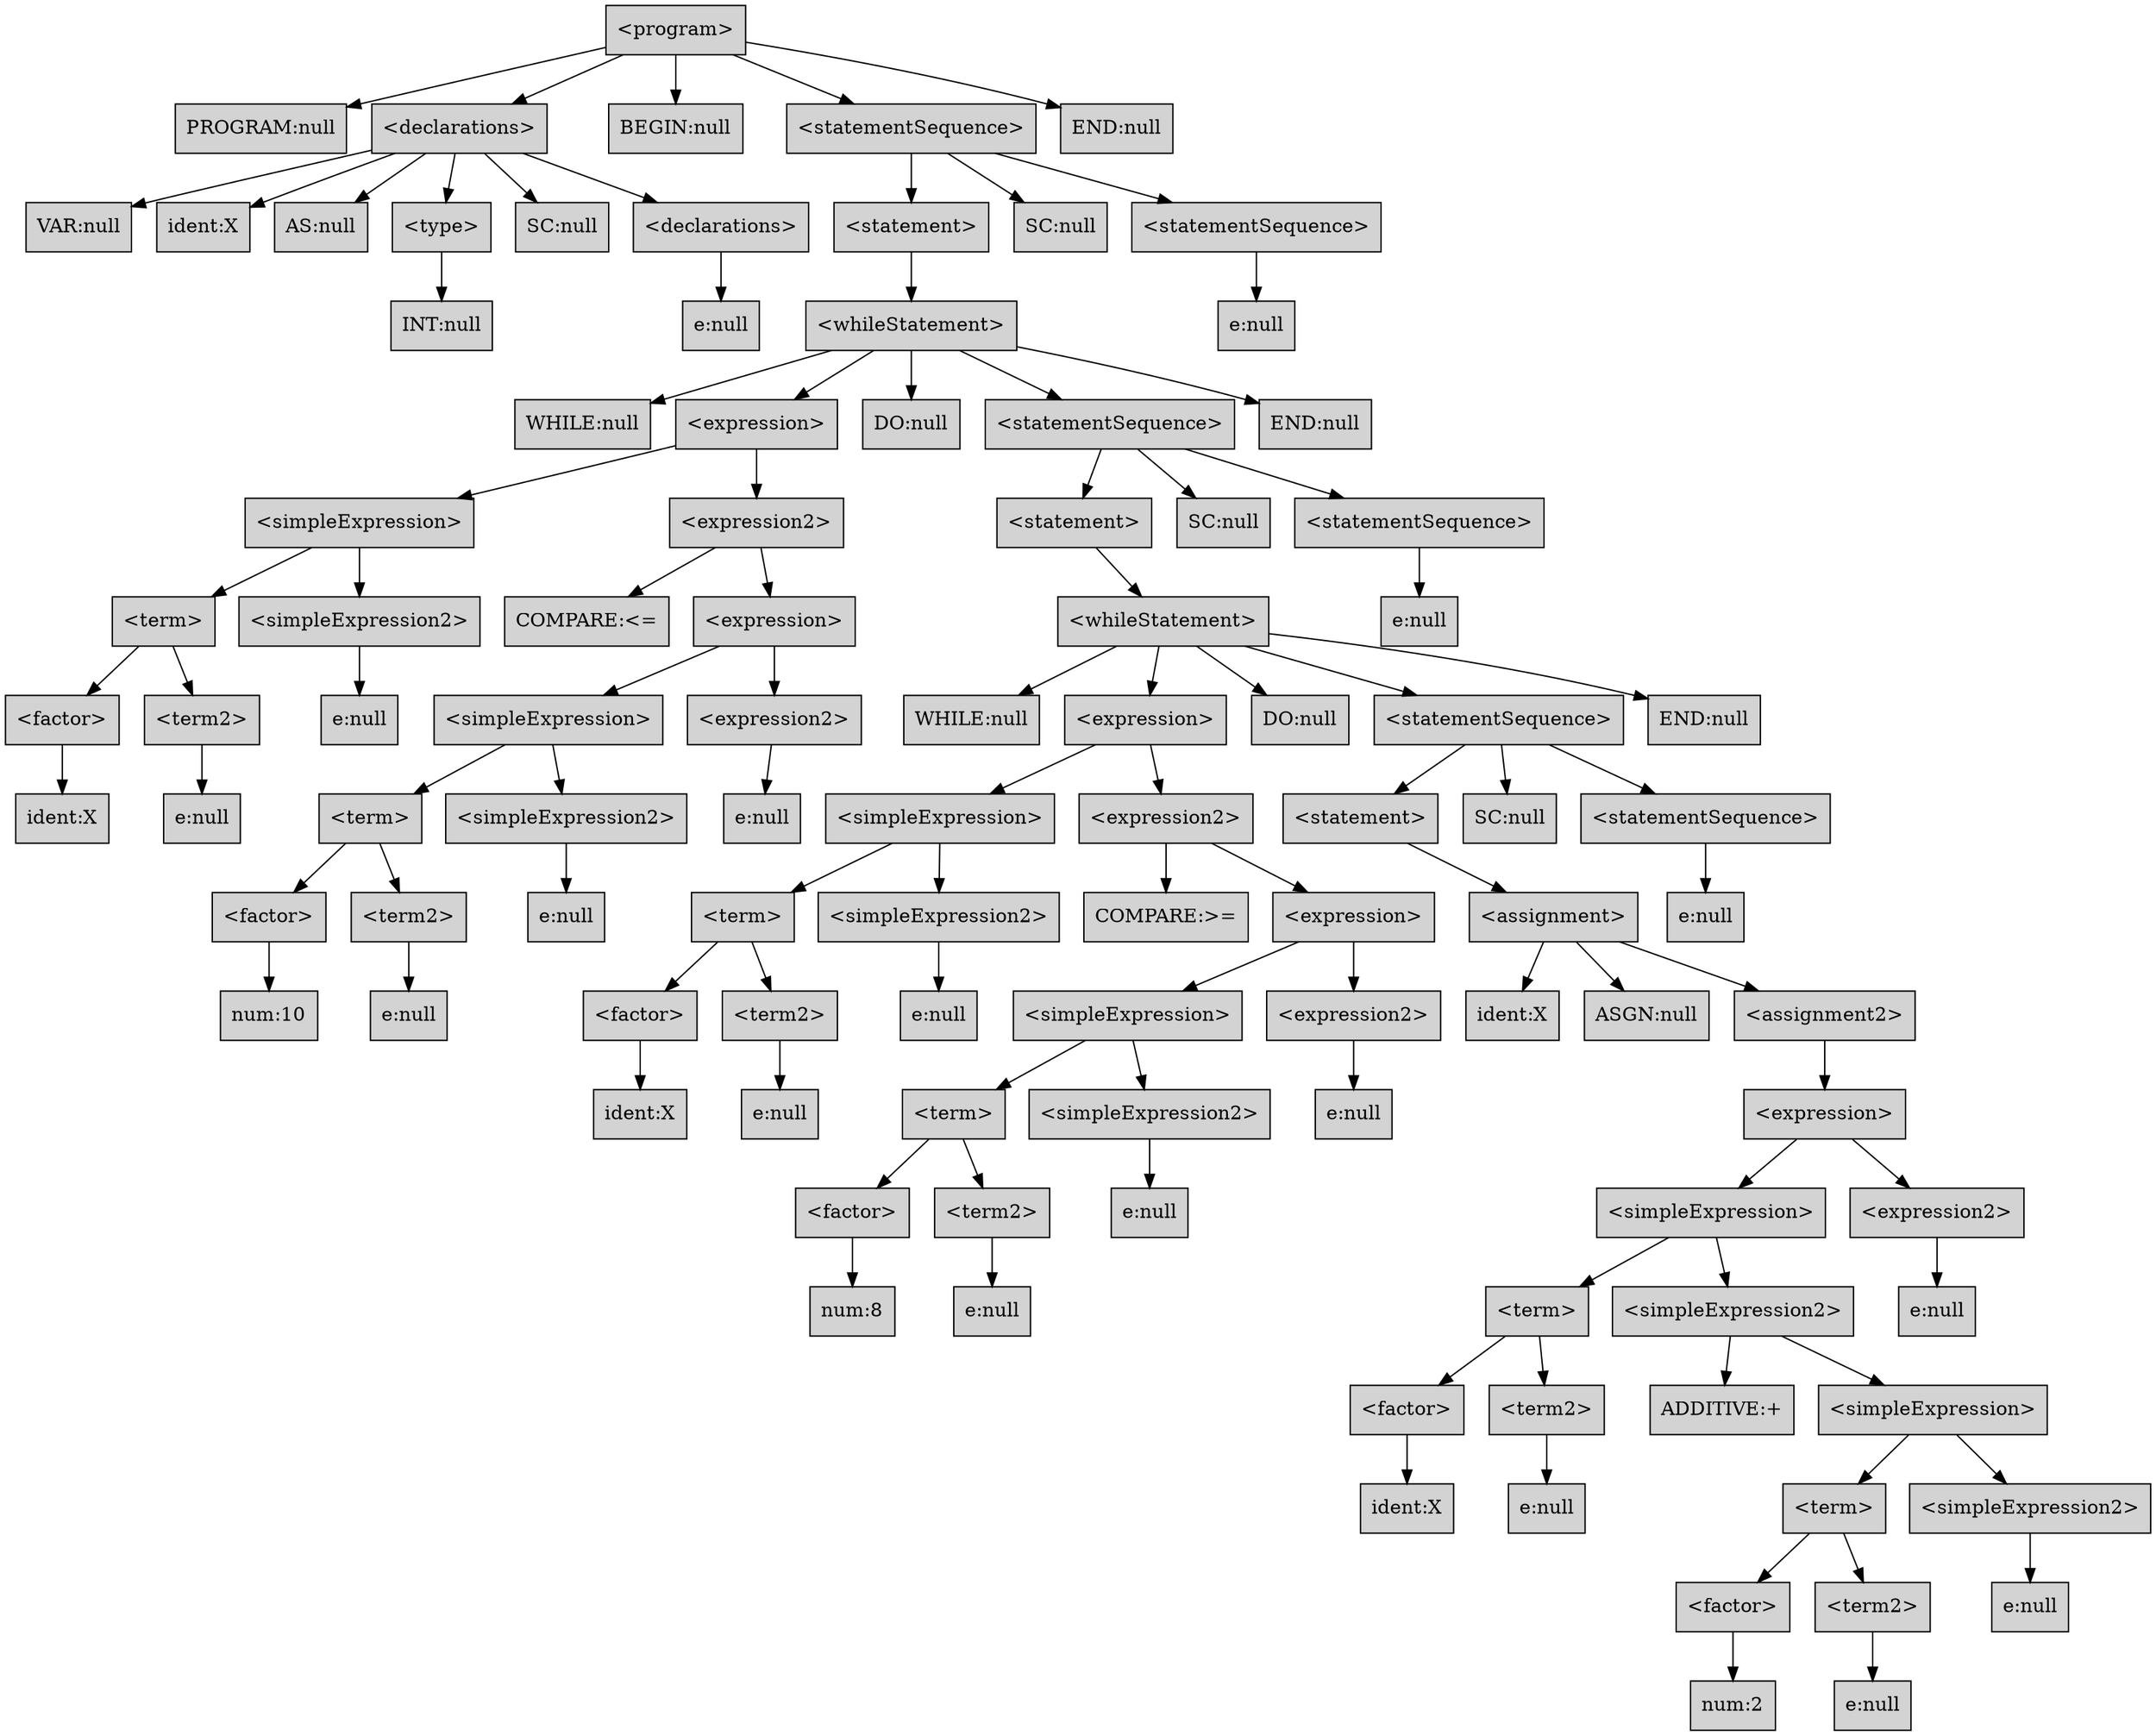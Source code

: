 digraph tl12Ast {
ordering=out;
node [shape = box, style = filled, fillcolor="white"]
n1 [label="<program>",fillcolor="/x11/lightgrey",shape=box]
n2 [label="PROGRAM:null",fillcolor="/x11/lightgrey",shape=box]
n1 -> n2
n3 [label="<declarations>",fillcolor="/x11/lightgrey",shape=box]
n1 -> n3
n4 [label="VAR:null",fillcolor="/x11/lightgrey",shape=box]
n3 -> n4
n5 [label="ident:X",fillcolor="/x11/lightgrey",shape=box]
n3 -> n5
n6 [label="AS:null",fillcolor="/x11/lightgrey",shape=box]
n3 -> n6
n7 [label="<type>",fillcolor="/x11/lightgrey",shape=box]
n3 -> n7
n8 [label="INT:null",fillcolor="/x11/lightgrey",shape=box]
n7 -> n8
n9 [label="SC:null",fillcolor="/x11/lightgrey",shape=box]
n3 -> n9
n10 [label="<declarations>",fillcolor="/x11/lightgrey",shape=box]
n3 -> n10
n11 [label="e:null",fillcolor="/x11/lightgrey",shape=box]
n10 -> n11
n12 [label="BEGIN:null",fillcolor="/x11/lightgrey",shape=box]
n1 -> n12
n13 [label="<statementSequence>",fillcolor="/x11/lightgrey",shape=box]
n1 -> n13
n14 [label="<statement>",fillcolor="/x11/lightgrey",shape=box]
n13 -> n14
n15 [label="<whileStatement>",fillcolor="/x11/lightgrey",shape=box]
n14 -> n15
n16 [label="WHILE:null",fillcolor="/x11/lightgrey",shape=box]
n15 -> n16
n17 [label="<expression>",fillcolor="/x11/lightgrey",shape=box]
n15 -> n17
n18 [label="<simpleExpression>",fillcolor="/x11/lightgrey",shape=box]
n17 -> n18
n19 [label="<term>",fillcolor="/x11/lightgrey",shape=box]
n18 -> n19
n20 [label="<factor>",fillcolor="/x11/lightgrey",shape=box]
n19 -> n20
n21 [label="ident:X",fillcolor="/x11/lightgrey",shape=box]
n20 -> n21
n22 [label="<term2>",fillcolor="/x11/lightgrey",shape=box]
n19 -> n22
n23 [label="e:null",fillcolor="/x11/lightgrey",shape=box]
n22 -> n23
n24 [label="<simpleExpression2>",fillcolor="/x11/lightgrey",shape=box]
n18 -> n24
n25 [label="e:null",fillcolor="/x11/lightgrey",shape=box]
n24 -> n25
n26 [label="<expression2>",fillcolor="/x11/lightgrey",shape=box]
n17 -> n26
n27 [label="COMPARE:<=",fillcolor="/x11/lightgrey",shape=box]
n26 -> n27
n28 [label="<expression>",fillcolor="/x11/lightgrey",shape=box]
n26 -> n28
n29 [label="<simpleExpression>",fillcolor="/x11/lightgrey",shape=box]
n28 -> n29
n30 [label="<term>",fillcolor="/x11/lightgrey",shape=box]
n29 -> n30
n31 [label="<factor>",fillcolor="/x11/lightgrey",shape=box]
n30 -> n31
n32 [label="num:10",fillcolor="/x11/lightgrey",shape=box]
n31 -> n32
n33 [label="<term2>",fillcolor="/x11/lightgrey",shape=box]
n30 -> n33
n34 [label="e:null",fillcolor="/x11/lightgrey",shape=box]
n33 -> n34
n35 [label="<simpleExpression2>",fillcolor="/x11/lightgrey",shape=box]
n29 -> n35
n36 [label="e:null",fillcolor="/x11/lightgrey",shape=box]
n35 -> n36
n37 [label="<expression2>",fillcolor="/x11/lightgrey",shape=box]
n28 -> n37
n38 [label="e:null",fillcolor="/x11/lightgrey",shape=box]
n37 -> n38
n39 [label="DO:null",fillcolor="/x11/lightgrey",shape=box]
n15 -> n39
n40 [label="<statementSequence>",fillcolor="/x11/lightgrey",shape=box]
n15 -> n40
n41 [label="<statement>",fillcolor="/x11/lightgrey",shape=box]
n40 -> n41
n42 [label="<whileStatement>",fillcolor="/x11/lightgrey",shape=box]
n41 -> n42
n43 [label="WHILE:null",fillcolor="/x11/lightgrey",shape=box]
n42 -> n43
n44 [label="<expression>",fillcolor="/x11/lightgrey",shape=box]
n42 -> n44
n45 [label="<simpleExpression>",fillcolor="/x11/lightgrey",shape=box]
n44 -> n45
n46 [label="<term>",fillcolor="/x11/lightgrey",shape=box]
n45 -> n46
n47 [label="<factor>",fillcolor="/x11/lightgrey",shape=box]
n46 -> n47
n48 [label="ident:X",fillcolor="/x11/lightgrey",shape=box]
n47 -> n48
n49 [label="<term2>",fillcolor="/x11/lightgrey",shape=box]
n46 -> n49
n50 [label="e:null",fillcolor="/x11/lightgrey",shape=box]
n49 -> n50
n51 [label="<simpleExpression2>",fillcolor="/x11/lightgrey",shape=box]
n45 -> n51
n52 [label="e:null",fillcolor="/x11/lightgrey",shape=box]
n51 -> n52
n53 [label="<expression2>",fillcolor="/x11/lightgrey",shape=box]
n44 -> n53
n54 [label="COMPARE:>=",fillcolor="/x11/lightgrey",shape=box]
n53 -> n54
n55 [label="<expression>",fillcolor="/x11/lightgrey",shape=box]
n53 -> n55
n56 [label="<simpleExpression>",fillcolor="/x11/lightgrey",shape=box]
n55 -> n56
n57 [label="<term>",fillcolor="/x11/lightgrey",shape=box]
n56 -> n57
n58 [label="<factor>",fillcolor="/x11/lightgrey",shape=box]
n57 -> n58
n59 [label="num:8",fillcolor="/x11/lightgrey",shape=box]
n58 -> n59
n60 [label="<term2>",fillcolor="/x11/lightgrey",shape=box]
n57 -> n60
n61 [label="e:null",fillcolor="/x11/lightgrey",shape=box]
n60 -> n61
n62 [label="<simpleExpression2>",fillcolor="/x11/lightgrey",shape=box]
n56 -> n62
n63 [label="e:null",fillcolor="/x11/lightgrey",shape=box]
n62 -> n63
n64 [label="<expression2>",fillcolor="/x11/lightgrey",shape=box]
n55 -> n64
n65 [label="e:null",fillcolor="/x11/lightgrey",shape=box]
n64 -> n65
n66 [label="DO:null",fillcolor="/x11/lightgrey",shape=box]
n42 -> n66
n67 [label="<statementSequence>",fillcolor="/x11/lightgrey",shape=box]
n42 -> n67
n68 [label="<statement>",fillcolor="/x11/lightgrey",shape=box]
n67 -> n68
n69 [label="<assignment>",fillcolor="/x11/lightgrey",shape=box]
n68 -> n69
n70 [label="ident:X",fillcolor="/x11/lightgrey",shape=box]
n69 -> n70
n71 [label="ASGN:null",fillcolor="/x11/lightgrey",shape=box]
n69 -> n71
n72 [label="<assignment2>",fillcolor="/x11/lightgrey",shape=box]
n69 -> n72
n73 [label="<expression>",fillcolor="/x11/lightgrey",shape=box]
n72 -> n73
n74 [label="<simpleExpression>",fillcolor="/x11/lightgrey",shape=box]
n73 -> n74
n75 [label="<term>",fillcolor="/x11/lightgrey",shape=box]
n74 -> n75
n76 [label="<factor>",fillcolor="/x11/lightgrey",shape=box]
n75 -> n76
n77 [label="ident:X",fillcolor="/x11/lightgrey",shape=box]
n76 -> n77
n78 [label="<term2>",fillcolor="/x11/lightgrey",shape=box]
n75 -> n78
n79 [label="e:null",fillcolor="/x11/lightgrey",shape=box]
n78 -> n79
n80 [label="<simpleExpression2>",fillcolor="/x11/lightgrey",shape=box]
n74 -> n80
n81 [label="ADDITIVE:+",fillcolor="/x11/lightgrey",shape=box]
n80 -> n81
n82 [label="<simpleExpression>",fillcolor="/x11/lightgrey",shape=box]
n80 -> n82
n83 [label="<term>",fillcolor="/x11/lightgrey",shape=box]
n82 -> n83
n84 [label="<factor>",fillcolor="/x11/lightgrey",shape=box]
n83 -> n84
n85 [label="num:2",fillcolor="/x11/lightgrey",shape=box]
n84 -> n85
n86 [label="<term2>",fillcolor="/x11/lightgrey",shape=box]
n83 -> n86
n87 [label="e:null",fillcolor="/x11/lightgrey",shape=box]
n86 -> n87
n88 [label="<simpleExpression2>",fillcolor="/x11/lightgrey",shape=box]
n82 -> n88
n89 [label="e:null",fillcolor="/x11/lightgrey",shape=box]
n88 -> n89
n90 [label="<expression2>",fillcolor="/x11/lightgrey",shape=box]
n73 -> n90
n91 [label="e:null",fillcolor="/x11/lightgrey",shape=box]
n90 -> n91
n92 [label="SC:null",fillcolor="/x11/lightgrey",shape=box]
n67 -> n92
n93 [label="<statementSequence>",fillcolor="/x11/lightgrey",shape=box]
n67 -> n93
n94 [label="e:null",fillcolor="/x11/lightgrey",shape=box]
n93 -> n94
n95 [label="END:null",fillcolor="/x11/lightgrey",shape=box]
n42 -> n95
n96 [label="SC:null",fillcolor="/x11/lightgrey",shape=box]
n40 -> n96
n97 [label="<statementSequence>",fillcolor="/x11/lightgrey",shape=box]
n40 -> n97
n98 [label="e:null",fillcolor="/x11/lightgrey",shape=box]
n97 -> n98
n99 [label="END:null",fillcolor="/x11/lightgrey",shape=box]
n15 -> n99
n100 [label="SC:null",fillcolor="/x11/lightgrey",shape=box]
n13 -> n100
n101 [label="<statementSequence>",fillcolor="/x11/lightgrey",shape=box]
n13 -> n101
n102 [label="e:null",fillcolor="/x11/lightgrey",shape=box]
n101 -> n102
n103 [label="END:null",fillcolor="/x11/lightgrey",shape=box]
n1 -> n103

}
